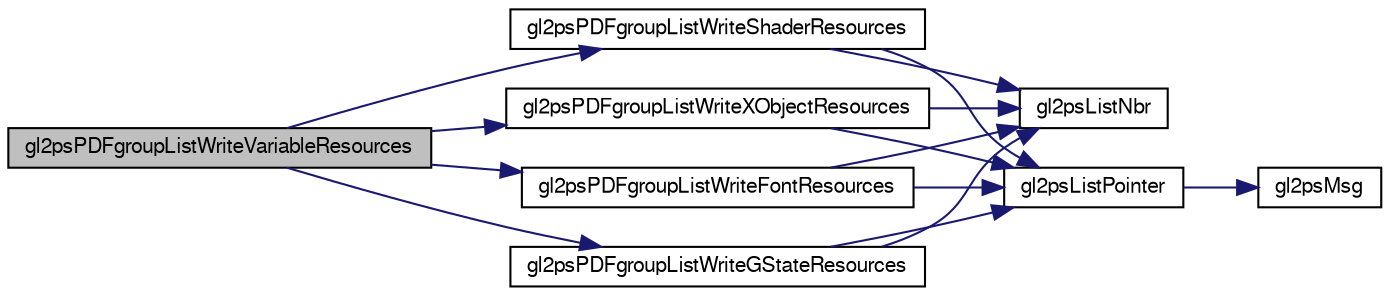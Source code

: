 digraph G
{
  edge [fontname="FreeSans",fontsize="10",labelfontname="FreeSans",labelfontsize="10"];
  node [fontname="FreeSans",fontsize="10",shape=record];
  rankdir="LR";
  Node1 [label="gl2psPDFgroupListWriteVariableResources",height=0.2,width=0.4,color="black", fillcolor="grey75", style="filled" fontcolor="black"];
  Node1 -> Node2 [color="midnightblue",fontsize="10",style="solid",fontname="FreeSans"];
  Node2 [label="gl2psPDFgroupListWriteFontResources",height=0.2,width=0.4,color="black", fillcolor="white", style="filled",URL="$gl2ps_8c.html#a38d966194d2f9024d3c46eaf95aacc95"];
  Node2 -> Node3 [color="midnightblue",fontsize="10",style="solid",fontname="FreeSans"];
  Node3 [label="gl2psListNbr",height=0.2,width=0.4,color="black", fillcolor="white", style="filled",URL="$gl2ps_8c.html#a2465a92c54cf5b9492d2300086f522eb"];
  Node2 -> Node4 [color="midnightblue",fontsize="10",style="solid",fontname="FreeSans"];
  Node4 [label="gl2psListPointer",height=0.2,width=0.4,color="black", fillcolor="white", style="filled",URL="$gl2ps_8c.html#af67ad40f61fddd9b042081c96b1be98b"];
  Node4 -> Node5 [color="midnightblue",fontsize="10",style="solid",fontname="FreeSans"];
  Node5 [label="gl2psMsg",height=0.2,width=0.4,color="black", fillcolor="white", style="filled",URL="$gl2ps_8c.html#ab2b05dc9c0ad9b295309ef903218908c"];
  Node1 -> Node6 [color="midnightblue",fontsize="10",style="solid",fontname="FreeSans"];
  Node6 [label="gl2psPDFgroupListWriteGStateResources",height=0.2,width=0.4,color="black", fillcolor="white", style="filled",URL="$gl2ps_8c.html#a6db19291a24c3d092622bd32db7ed63a"];
  Node6 -> Node3 [color="midnightblue",fontsize="10",style="solid",fontname="FreeSans"];
  Node6 -> Node4 [color="midnightblue",fontsize="10",style="solid",fontname="FreeSans"];
  Node1 -> Node7 [color="midnightblue",fontsize="10",style="solid",fontname="FreeSans"];
  Node7 [label="gl2psPDFgroupListWriteShaderResources",height=0.2,width=0.4,color="black", fillcolor="white", style="filled",URL="$gl2ps_8c.html#a42fd421566c79faed5b51aef1084f0d5"];
  Node7 -> Node3 [color="midnightblue",fontsize="10",style="solid",fontname="FreeSans"];
  Node7 -> Node4 [color="midnightblue",fontsize="10",style="solid",fontname="FreeSans"];
  Node1 -> Node8 [color="midnightblue",fontsize="10",style="solid",fontname="FreeSans"];
  Node8 [label="gl2psPDFgroupListWriteXObjectResources",height=0.2,width=0.4,color="black", fillcolor="white", style="filled",URL="$gl2ps_8c.html#a2e55ef84345a576ea85029a8bfef7fcd"];
  Node8 -> Node3 [color="midnightblue",fontsize="10",style="solid",fontname="FreeSans"];
  Node8 -> Node4 [color="midnightblue",fontsize="10",style="solid",fontname="FreeSans"];
}
